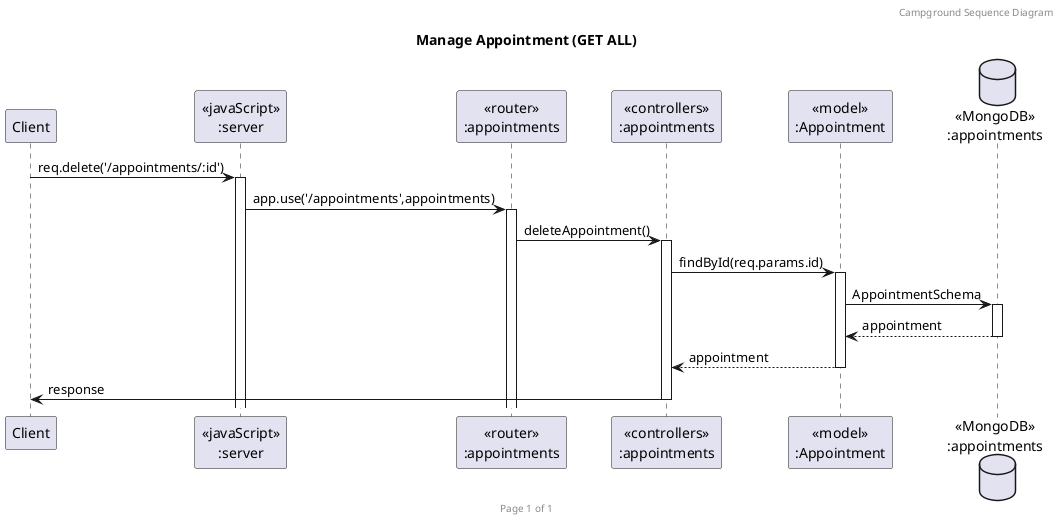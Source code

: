 @startuml Manage Appointment (GET ALL)

header Campground Sequence Diagram
footer Page %page% of %lastpage%
title "Manage Appointment (GET ALL)"

participant "Client" as client
participant "<<javaScript>>\n:server" as server
participant "<<router>>\n:appointments" as routerAppointments
participant "<<controllers>>\n:appointments" as controllersAppointments
participant "<<model>>\n:Appointment" as modelAppointment
database "<<MongoDB>>\n:appointments" as CampgroundsDatabase

client->server ++:req.delete('/appointments/:id')
server->routerAppointments ++:app.use('/appointments',appointments)
routerAppointments -> controllersAppointments ++:deleteAppointment()
controllersAppointments->modelAppointment ++:findById(req.params.id)
modelAppointment ->CampgroundsDatabase ++:AppointmentSchema
CampgroundsDatabase --> modelAppointment --:appointment
controllersAppointments <-- modelAppointment --:appointment
controllersAppointments->client --:response

@enduml

